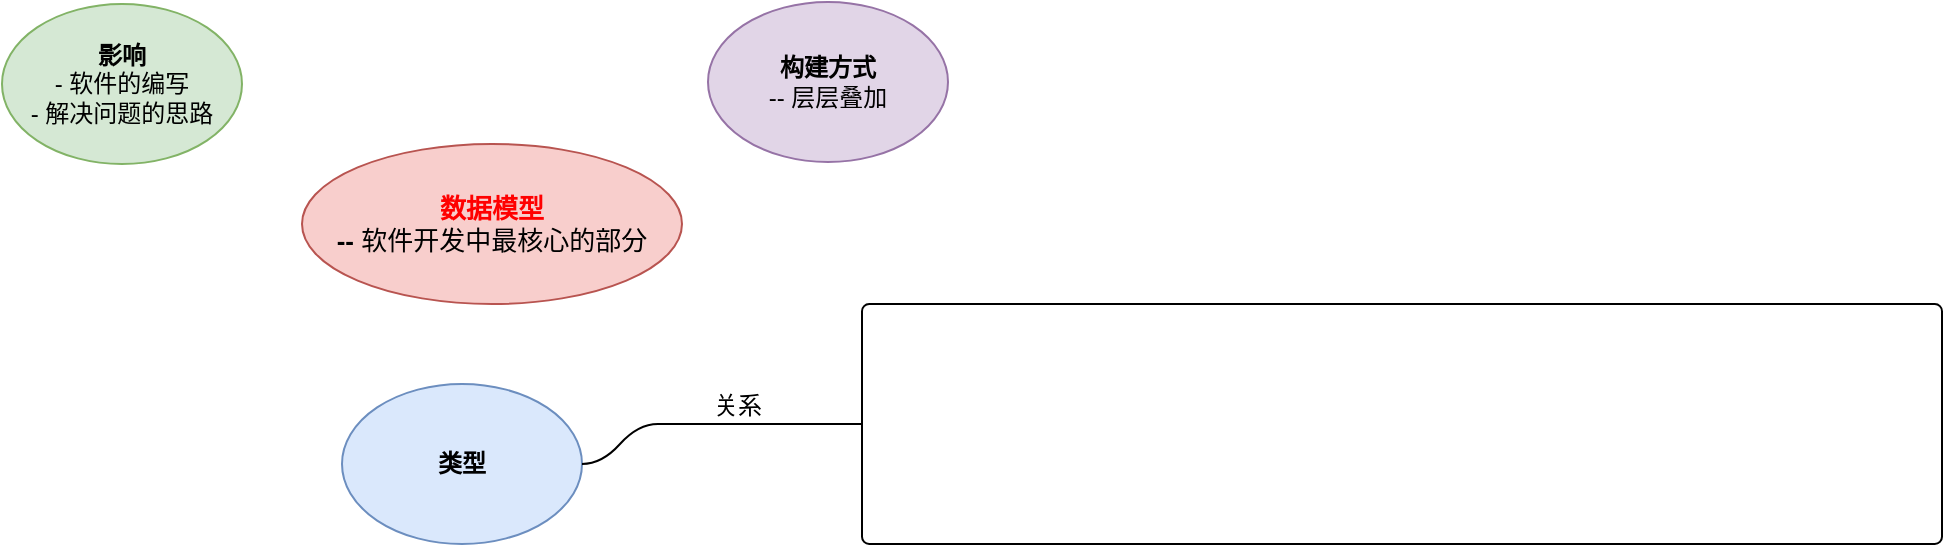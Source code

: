 <mxfile version="21.2.9" type="github">
  <diagram name="第 1 页" id="iSKRfELMIbNprbvEWI-O">
    <mxGraphModel dx="1434" dy="746" grid="1" gridSize="10" guides="1" tooltips="1" connect="1" arrows="1" fold="1" page="1" pageScale="1" pageWidth="827" pageHeight="1169" math="0" shadow="0">
      <root>
        <mxCell id="0" />
        <mxCell id="1" parent="0" />
        <mxCell id="b9CT1DhW1DkTG6f0vIK0-7" value="&lt;div style=&quot;font-size: 13px;&quot;&gt;&lt;b&gt;&lt;font style=&quot;font-size: 13px;&quot; color=&quot;#ff0000&quot;&gt;数据模型&lt;/font&gt;&lt;br&gt;-- &lt;/b&gt;软件开发中最核心的部分&lt;b&gt;&lt;br&gt;&lt;/b&gt;&lt;/div&gt;" style="ellipse;whiteSpace=wrap;html=1;fillColor=#f8cecc;strokeColor=#b85450;" vertex="1" parent="1">
          <mxGeometry x="310" y="150" width="190" height="80" as="geometry" />
        </mxCell>
        <mxCell id="b9CT1DhW1DkTG6f0vIK0-13" value="&lt;div&gt;&lt;b&gt;影响&lt;/b&gt;&lt;/div&gt;&lt;div&gt;- 软件的编写&lt;/div&gt;&lt;div&gt;- 解决问题的思路&lt;br&gt;&lt;/div&gt;" style="ellipse;whiteSpace=wrap;html=1;fillColor=#d5e8d4;strokeColor=#82b366;" vertex="1" parent="1">
          <mxGeometry x="160" y="80" width="120" height="80" as="geometry" />
        </mxCell>
        <mxCell id="b9CT1DhW1DkTG6f0vIK0-14" value="&lt;div&gt;&lt;b&gt;构建方式&lt;/b&gt;&lt;/div&gt;-- 层层叠加" style="ellipse;whiteSpace=wrap;html=1;fillColor=#e1d5e7;strokeColor=#9673a6;treeFolding=1;" vertex="1" collapsed="1" parent="1">
          <mxGeometry x="513" y="79" width="120" height="80" as="geometry" />
        </mxCell>
        <mxCell id="b9CT1DhW1DkTG6f0vIK0-22" value="" style="edgeStyle=entityRelationEdgeStyle;startArrow=none;endArrow=none;segment=10;curved=1;sourcePerimeterSpacing=0;targetPerimeterSpacing=0;rounded=0;exitX=1;exitY=0.5;exitDx=0;exitDy=0;" edge="1" visible="0" target="b9CT1DhW1DkTG6f0vIK0-25" parent="1" source="b9CT1DhW1DkTG6f0vIK0-14">
          <mxGeometry relative="1" as="geometry">
            <mxPoint x="420" y="300" as="sourcePoint" />
            <mxPoint x="674" y="670" as="targetPoint" />
          </mxGeometry>
        </mxCell>
        <mxCell id="b9CT1DhW1DkTG6f0vIK0-25" value="&lt;div&gt;&lt;br&gt;&lt;/div&gt;&lt;div&gt;1）应用开发人员，观察世界，采用数据结构，以及操控数据结构的API来建模&lt;/div&gt;&lt;div&gt;&lt;br&gt;&lt;/div&gt;&lt;div&gt;2）数据库软件工程师以内存、磁盘或网络上字节来表示 JSON / XML / XML / 关系 / 图数据， &lt;br&gt;&lt;/div&gt;&lt;div&gt;&amp;nbsp;&amp;nbsp;&amp;nbsp;&amp;nbsp;&amp;nbsp; 用以存储数据结构。&lt;/div&gt;&lt;div&gt;&lt;br&gt;&lt;/div&gt;&lt;div&gt;3）硬件工程师可以使用电流、光脉冲、磁场等来表示字节方法&lt;/div&gt;&lt;div&gt;&lt;br&gt;&lt;/div&gt;&lt;div&gt;------------------------------------------------------------------------------------------------------------------------&lt;/div&gt;&lt;div&gt;&lt;div&gt;&lt;b&gt;一个复杂的应用程序可能会有更多的中间层次，比如基于API的API，不过基本思想仍然是一样&lt;/b&gt;&lt;/div&gt;&lt;div&gt;&lt;b&gt;的：每个层都通过提供一个明确的数据模型来隐藏更低层次中的复杂性。这些抽象允许不同的&lt;/b&gt;&lt;/div&gt;&lt;div&gt;&lt;b&gt;人群有效地协作&lt;/b&gt;&lt;/div&gt;&lt;div&gt;&lt;b&gt;&lt;br&gt;&lt;/b&gt;&lt;/div&gt;&lt;div&gt;&lt;b&gt;因为数据模型对上层软件的功能（能做什么，不能做什么）有着至深的影响，所以选择一个适&lt;/b&gt;&lt;/div&gt;&lt;div&gt;&lt;b&gt;合的数据模型是非常重要的&lt;/b&gt;&lt;/div&gt;&lt;div&gt;&lt;br&gt;&lt;br&gt;&lt;/div&gt;&lt;/div&gt;" style="rounded=1;whiteSpace=wrap;html=1;align=left;arcSize=3;spacingLeft=8;" vertex="1" visible="0" parent="1">
          <mxGeometry x="701" y="30" width="540" height="240" as="geometry" />
        </mxCell>
        <mxCell id="b9CT1DhW1DkTG6f0vIK0-26" value="&lt;div&gt;&lt;b&gt;类型&lt;/b&gt;&lt;/div&gt;" style="ellipse;whiteSpace=wrap;html=1;fillColor=#dae8fc;strokeColor=#6c8ebf;treeFolding=1;" vertex="1" collapsed="1" parent="1">
          <mxGeometry x="330" y="270" width="120" height="80" as="geometry" />
        </mxCell>
        <mxCell id="b9CT1DhW1DkTG6f0vIK0-27" value="" style="rounded=1;whiteSpace=wrap;html=1;align=left;arcSize=3;spacingLeft=8;" vertex="1" parent="1">
          <mxGeometry x="590" y="230" width="540" height="120" as="geometry" />
        </mxCell>
        <mxCell id="b9CT1DhW1DkTG6f0vIK0-28" value="&amp;nbsp;&amp;nbsp; 关系" style="whiteSpace=wrap;html=1;shape=partialRectangle;top=0;left=0;bottom=1;right=0;points=[[0,1],[1,1]];fillColor=none;align=center;verticalAlign=bottom;routingCenterY=0.5;snapToPoint=1;recursiveResize=0;autosize=1;treeFolding=1;treeMoving=1;newEdgeStyle={&quot;edgeStyle&quot;:&quot;entityRelationEdgeStyle&quot;,&quot;startArrow&quot;:&quot;none&quot;,&quot;endArrow&quot;:&quot;none&quot;,&quot;segment&quot;:10,&quot;curved&quot;:1,&quot;sourcePerimeterSpacing&quot;:0,&quot;targetPerimeterSpacing&quot;:0};" vertex="1" parent="1">
          <mxGeometry x="488" y="260" width="70" height="30" as="geometry" />
        </mxCell>
        <mxCell id="b9CT1DhW1DkTG6f0vIK0-29" value="" style="edgeStyle=entityRelationEdgeStyle;startArrow=none;endArrow=none;segment=10;curved=1;sourcePerimeterSpacing=0;targetPerimeterSpacing=0;rounded=0;" edge="1" target="b9CT1DhW1DkTG6f0vIK0-28" parent="1">
          <mxGeometry relative="1" as="geometry">
            <mxPoint x="450" y="310" as="sourcePoint" />
          </mxGeometry>
        </mxCell>
        <mxCell id="b9CT1DhW1DkTG6f0vIK0-30" value="" style="edgeStyle=entityRelationEdgeStyle;startArrow=none;endArrow=none;segment=10;curved=1;sourcePerimeterSpacing=0;targetPerimeterSpacing=0;rounded=0;" edge="1" parent="1" source="b9CT1DhW1DkTG6f0vIK0-28" target="b9CT1DhW1DkTG6f0vIK0-27">
          <mxGeometry relative="1" as="geometry">
            <mxPoint x="460" y="320" as="sourcePoint" />
            <mxPoint x="495" y="300" as="targetPoint" />
          </mxGeometry>
        </mxCell>
      </root>
    </mxGraphModel>
  </diagram>
</mxfile>
